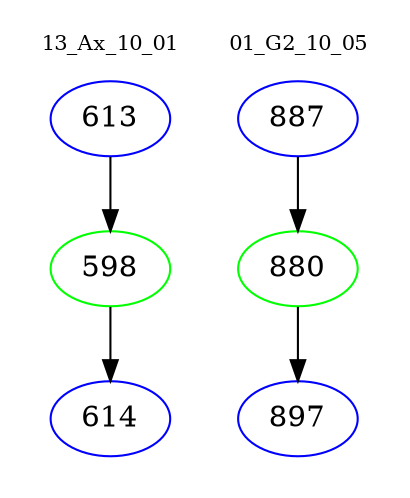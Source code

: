 digraph{
subgraph cluster_0 {
color = white
label = "13_Ax_10_01";
fontsize=10;
T0_613 [label="613", color="blue"]
T0_613 -> T0_598 [color="black"]
T0_598 [label="598", color="green"]
T0_598 -> T0_614 [color="black"]
T0_614 [label="614", color="blue"]
}
subgraph cluster_1 {
color = white
label = "01_G2_10_05";
fontsize=10;
T1_887 [label="887", color="blue"]
T1_887 -> T1_880 [color="black"]
T1_880 [label="880", color="green"]
T1_880 -> T1_897 [color="black"]
T1_897 [label="897", color="blue"]
}
}
